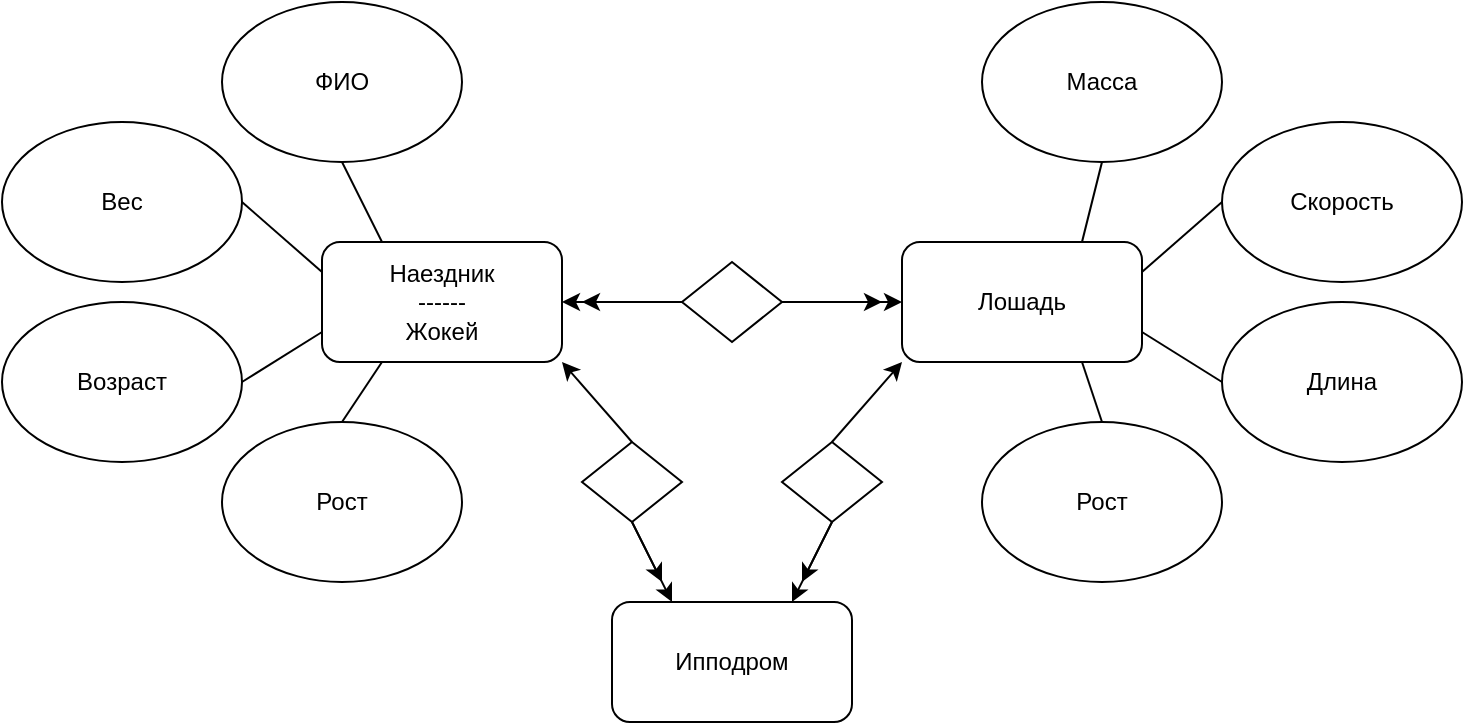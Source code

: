 <mxfile version="12.7.8" type="device"><diagram id="pbMZn2IwW7Y9QV2u_hd1" name="Page-1"><mxGraphModel dx="2390" dy="707" grid="1" gridSize="10" guides="1" tooltips="1" connect="1" arrows="1" fold="1" page="1" pageScale="1" pageWidth="827" pageHeight="1169" math="0" shadow="0"><root><mxCell id="0"/><mxCell id="1" parent="0"/><mxCell id="VunIhGRNhxFSuRKqp5Si-1" value="Наездник&lt;br&gt;------&lt;br&gt;Жокей" style="rounded=1;whiteSpace=wrap;html=1;" vertex="1" parent="1"><mxGeometry x="80" y="120" width="120" height="60" as="geometry"/></mxCell><mxCell id="VunIhGRNhxFSuRKqp5Si-2" value="Лошадь" style="rounded=1;whiteSpace=wrap;html=1;" vertex="1" parent="1"><mxGeometry x="370" y="120" width="120" height="60" as="geometry"/></mxCell><mxCell id="VunIhGRNhxFSuRKqp5Si-3" value="" style="rhombus;whiteSpace=wrap;html=1;" vertex="1" parent="1"><mxGeometry x="260" y="130" width="50" height="40" as="geometry"/></mxCell><mxCell id="VunIhGRNhxFSuRKqp5Si-6" value="" style="endArrow=classic;html=1;entryX=0;entryY=0.5;entryDx=0;entryDy=0;" edge="1" parent="1" source="VunIhGRNhxFSuRKqp5Si-3" target="VunIhGRNhxFSuRKqp5Si-2"><mxGeometry width="50" height="50" relative="1" as="geometry"><mxPoint x="310" y="380" as="sourcePoint"/><mxPoint x="360" y="330" as="targetPoint"/></mxGeometry></mxCell><mxCell id="VunIhGRNhxFSuRKqp5Si-7" value="" style="endArrow=classic;html=1;entryX=1;entryY=0.5;entryDx=0;entryDy=0;exitX=0;exitY=0.5;exitDx=0;exitDy=0;" edge="1" parent="1" source="VunIhGRNhxFSuRKqp5Si-3" target="VunIhGRNhxFSuRKqp5Si-1"><mxGeometry width="50" height="50" relative="1" as="geometry"><mxPoint x="310" y="380" as="sourcePoint"/><mxPoint x="360" y="330" as="targetPoint"/></mxGeometry></mxCell><mxCell id="VunIhGRNhxFSuRKqp5Si-8" value="Длина" style="ellipse;whiteSpace=wrap;html=1;" vertex="1" parent="1"><mxGeometry x="530" y="150" width="120" height="80" as="geometry"/></mxCell><mxCell id="VunIhGRNhxFSuRKqp5Si-9" value="Рост" style="ellipse;whiteSpace=wrap;html=1;" vertex="1" parent="1"><mxGeometry x="410" y="210" width="120" height="80" as="geometry"/></mxCell><mxCell id="VunIhGRNhxFSuRKqp5Si-10" value="Скорость" style="ellipse;whiteSpace=wrap;html=1;" vertex="1" parent="1"><mxGeometry x="530" y="60" width="120" height="80" as="geometry"/></mxCell><mxCell id="VunIhGRNhxFSuRKqp5Si-11" value="Масса" style="ellipse;whiteSpace=wrap;html=1;" vertex="1" parent="1"><mxGeometry x="410" width="120" height="80" as="geometry"/></mxCell><mxCell id="VunIhGRNhxFSuRKqp5Si-12" value="Рост" style="ellipse;whiteSpace=wrap;html=1;" vertex="1" parent="1"><mxGeometry x="30" y="210" width="120" height="80" as="geometry"/></mxCell><mxCell id="VunIhGRNhxFSuRKqp5Si-13" value="Возраст" style="ellipse;whiteSpace=wrap;html=1;" vertex="1" parent="1"><mxGeometry x="-80" y="150" width="120" height="80" as="geometry"/></mxCell><mxCell id="VunIhGRNhxFSuRKqp5Si-14" value="Вес" style="ellipse;whiteSpace=wrap;html=1;" vertex="1" parent="1"><mxGeometry x="-80" y="60" width="120" height="80" as="geometry"/></mxCell><mxCell id="VunIhGRNhxFSuRKqp5Si-15" value="ФИО" style="ellipse;whiteSpace=wrap;html=1;" vertex="1" parent="1"><mxGeometry x="30" width="120" height="80" as="geometry"/></mxCell><mxCell id="VunIhGRNhxFSuRKqp5Si-16" value="" style="endArrow=none;html=1;entryX=0.25;entryY=1;entryDx=0;entryDy=0;exitX=0.5;exitY=0;exitDx=0;exitDy=0;" edge="1" parent="1" source="VunIhGRNhxFSuRKqp5Si-12" target="VunIhGRNhxFSuRKqp5Si-1"><mxGeometry width="50" height="50" relative="1" as="geometry"><mxPoint x="160" y="380" as="sourcePoint"/><mxPoint x="210" y="330" as="targetPoint"/></mxGeometry></mxCell><mxCell id="VunIhGRNhxFSuRKqp5Si-17" value="" style="endArrow=none;html=1;exitX=1;exitY=0.5;exitDx=0;exitDy=0;entryX=0;entryY=0.75;entryDx=0;entryDy=0;" edge="1" parent="1" source="VunIhGRNhxFSuRKqp5Si-13" target="VunIhGRNhxFSuRKqp5Si-1"><mxGeometry width="50" height="50" relative="1" as="geometry"><mxPoint x="160" y="380" as="sourcePoint"/><mxPoint x="210" y="330" as="targetPoint"/></mxGeometry></mxCell><mxCell id="VunIhGRNhxFSuRKqp5Si-18" value="" style="endArrow=none;html=1;exitX=1;exitY=0.5;exitDx=0;exitDy=0;entryX=0;entryY=0.25;entryDx=0;entryDy=0;" edge="1" parent="1" source="VunIhGRNhxFSuRKqp5Si-14" target="VunIhGRNhxFSuRKqp5Si-1"><mxGeometry width="50" height="50" relative="1" as="geometry"><mxPoint x="160" y="380" as="sourcePoint"/><mxPoint x="210" y="330" as="targetPoint"/></mxGeometry></mxCell><mxCell id="VunIhGRNhxFSuRKqp5Si-19" value="" style="endArrow=none;html=1;exitX=0.5;exitY=1;exitDx=0;exitDy=0;entryX=0.25;entryY=0;entryDx=0;entryDy=0;" edge="1" parent="1" source="VunIhGRNhxFSuRKqp5Si-15" target="VunIhGRNhxFSuRKqp5Si-1"><mxGeometry width="50" height="50" relative="1" as="geometry"><mxPoint x="160" y="380" as="sourcePoint"/><mxPoint x="210" y="330" as="targetPoint"/></mxGeometry></mxCell><mxCell id="VunIhGRNhxFSuRKqp5Si-20" value="" style="endArrow=none;html=1;entryX=0.75;entryY=1;entryDx=0;entryDy=0;exitX=0.5;exitY=0;exitDx=0;exitDy=0;" edge="1" parent="1" source="VunIhGRNhxFSuRKqp5Si-9" target="VunIhGRNhxFSuRKqp5Si-2"><mxGeometry width="50" height="50" relative="1" as="geometry"><mxPoint x="350" y="310" as="sourcePoint"/><mxPoint x="400" y="260" as="targetPoint"/></mxGeometry></mxCell><mxCell id="VunIhGRNhxFSuRKqp5Si-21" value="" style="endArrow=none;html=1;entryX=0;entryY=0.5;entryDx=0;entryDy=0;exitX=1;exitY=0.75;exitDx=0;exitDy=0;" edge="1" parent="1" source="VunIhGRNhxFSuRKqp5Si-2" target="VunIhGRNhxFSuRKqp5Si-8"><mxGeometry width="50" height="50" relative="1" as="geometry"><mxPoint x="350" y="310" as="sourcePoint"/><mxPoint x="400" y="260" as="targetPoint"/></mxGeometry></mxCell><mxCell id="VunIhGRNhxFSuRKqp5Si-22" value="" style="endArrow=none;html=1;entryX=0;entryY=0.5;entryDx=0;entryDy=0;exitX=1;exitY=0.25;exitDx=0;exitDy=0;" edge="1" parent="1" source="VunIhGRNhxFSuRKqp5Si-2" target="VunIhGRNhxFSuRKqp5Si-10"><mxGeometry width="50" height="50" relative="1" as="geometry"><mxPoint x="350" y="310" as="sourcePoint"/><mxPoint x="400" y="260" as="targetPoint"/></mxGeometry></mxCell><mxCell id="VunIhGRNhxFSuRKqp5Si-23" value="" style="endArrow=none;html=1;entryX=0.5;entryY=1;entryDx=0;entryDy=0;exitX=0.75;exitY=0;exitDx=0;exitDy=0;" edge="1" parent="1" source="VunIhGRNhxFSuRKqp5Si-2" target="VunIhGRNhxFSuRKqp5Si-11"><mxGeometry width="50" height="50" relative="1" as="geometry"><mxPoint x="350" y="310" as="sourcePoint"/><mxPoint x="400" y="260" as="targetPoint"/></mxGeometry></mxCell><mxCell id="VunIhGRNhxFSuRKqp5Si-24" value="Ипподром" style="rounded=1;whiteSpace=wrap;html=1;" vertex="1" parent="1"><mxGeometry x="225" y="300" width="120" height="60" as="geometry"/></mxCell><mxCell id="VunIhGRNhxFSuRKqp5Si-30" value="" style="endArrow=classic;html=1;entryX=0;entryY=1;entryDx=0;entryDy=0;exitX=0.5;exitY=0;exitDx=0;exitDy=0;" edge="1" parent="1" source="VunIhGRNhxFSuRKqp5Si-32" target="VunIhGRNhxFSuRKqp5Si-2"><mxGeometry width="50" height="50" relative="1" as="geometry"><mxPoint x="270" y="310" as="sourcePoint"/><mxPoint x="320" y="260" as="targetPoint"/></mxGeometry></mxCell><mxCell id="VunIhGRNhxFSuRKqp5Si-31" value="" style="rhombus;whiteSpace=wrap;html=1;" vertex="1" parent="1"><mxGeometry x="210" y="220" width="50" height="40" as="geometry"/></mxCell><mxCell id="VunIhGRNhxFSuRKqp5Si-32" value="" style="rhombus;whiteSpace=wrap;html=1;" vertex="1" parent="1"><mxGeometry x="310" y="220" width="50" height="40" as="geometry"/></mxCell><mxCell id="VunIhGRNhxFSuRKqp5Si-33" value="" style="endArrow=classic;html=1;entryX=1;entryY=1;entryDx=0;entryDy=0;exitX=0.5;exitY=0;exitDx=0;exitDy=0;" edge="1" parent="1" source="VunIhGRNhxFSuRKqp5Si-31" target="VunIhGRNhxFSuRKqp5Si-1"><mxGeometry width="50" height="50" relative="1" as="geometry"><mxPoint x="270" y="310" as="sourcePoint"/><mxPoint x="320" y="260" as="targetPoint"/></mxGeometry></mxCell><mxCell id="VunIhGRNhxFSuRKqp5Si-34" value="" style="endArrow=classic;html=1;entryX=0.75;entryY=0;entryDx=0;entryDy=0;exitX=0.5;exitY=1;exitDx=0;exitDy=0;" edge="1" parent="1" source="VunIhGRNhxFSuRKqp5Si-32" target="VunIhGRNhxFSuRKqp5Si-24"><mxGeometry width="50" height="50" relative="1" as="geometry"><mxPoint x="270" y="310" as="sourcePoint"/><mxPoint x="320" y="260" as="targetPoint"/></mxGeometry></mxCell><mxCell id="VunIhGRNhxFSuRKqp5Si-35" value="" style="endArrow=classic;html=1;entryX=0.25;entryY=0;entryDx=0;entryDy=0;exitX=0.5;exitY=1;exitDx=0;exitDy=0;" edge="1" parent="1" source="VunIhGRNhxFSuRKqp5Si-31" target="VunIhGRNhxFSuRKqp5Si-24"><mxGeometry width="50" height="50" relative="1" as="geometry"><mxPoint x="270" y="310" as="sourcePoint"/><mxPoint x="320" y="260" as="targetPoint"/></mxGeometry></mxCell><mxCell id="VunIhGRNhxFSuRKqp5Si-36" value="" style="endArrow=classic;html=1;exitX=0.5;exitY=1;exitDx=0;exitDy=0;" edge="1" parent="1" source="VunIhGRNhxFSuRKqp5Si-31"><mxGeometry width="50" height="50" relative="1" as="geometry"><mxPoint x="270" y="310" as="sourcePoint"/><mxPoint x="250" y="290" as="targetPoint"/></mxGeometry></mxCell><mxCell id="VunIhGRNhxFSuRKqp5Si-37" value="" style="endArrow=classic;html=1;exitX=0.5;exitY=1;exitDx=0;exitDy=0;" edge="1" parent="1" source="VunIhGRNhxFSuRKqp5Si-32"><mxGeometry width="50" height="50" relative="1" as="geometry"><mxPoint x="270" y="310" as="sourcePoint"/><mxPoint x="320" y="290" as="targetPoint"/></mxGeometry></mxCell><mxCell id="VunIhGRNhxFSuRKqp5Si-38" value="" style="endArrow=classic;html=1;exitX=1;exitY=0.5;exitDx=0;exitDy=0;" edge="1" parent="1" source="VunIhGRNhxFSuRKqp5Si-3"><mxGeometry width="50" height="50" relative="1" as="geometry"><mxPoint x="270" y="310" as="sourcePoint"/><mxPoint x="360" y="150" as="targetPoint"/></mxGeometry></mxCell><mxCell id="VunIhGRNhxFSuRKqp5Si-39" value="" style="endArrow=classic;html=1;exitX=0;exitY=0.5;exitDx=0;exitDy=0;" edge="1" parent="1" source="VunIhGRNhxFSuRKqp5Si-3"><mxGeometry width="50" height="50" relative="1" as="geometry"><mxPoint x="270" y="310" as="sourcePoint"/><mxPoint x="210" y="150" as="targetPoint"/></mxGeometry></mxCell></root></mxGraphModel></diagram></mxfile>